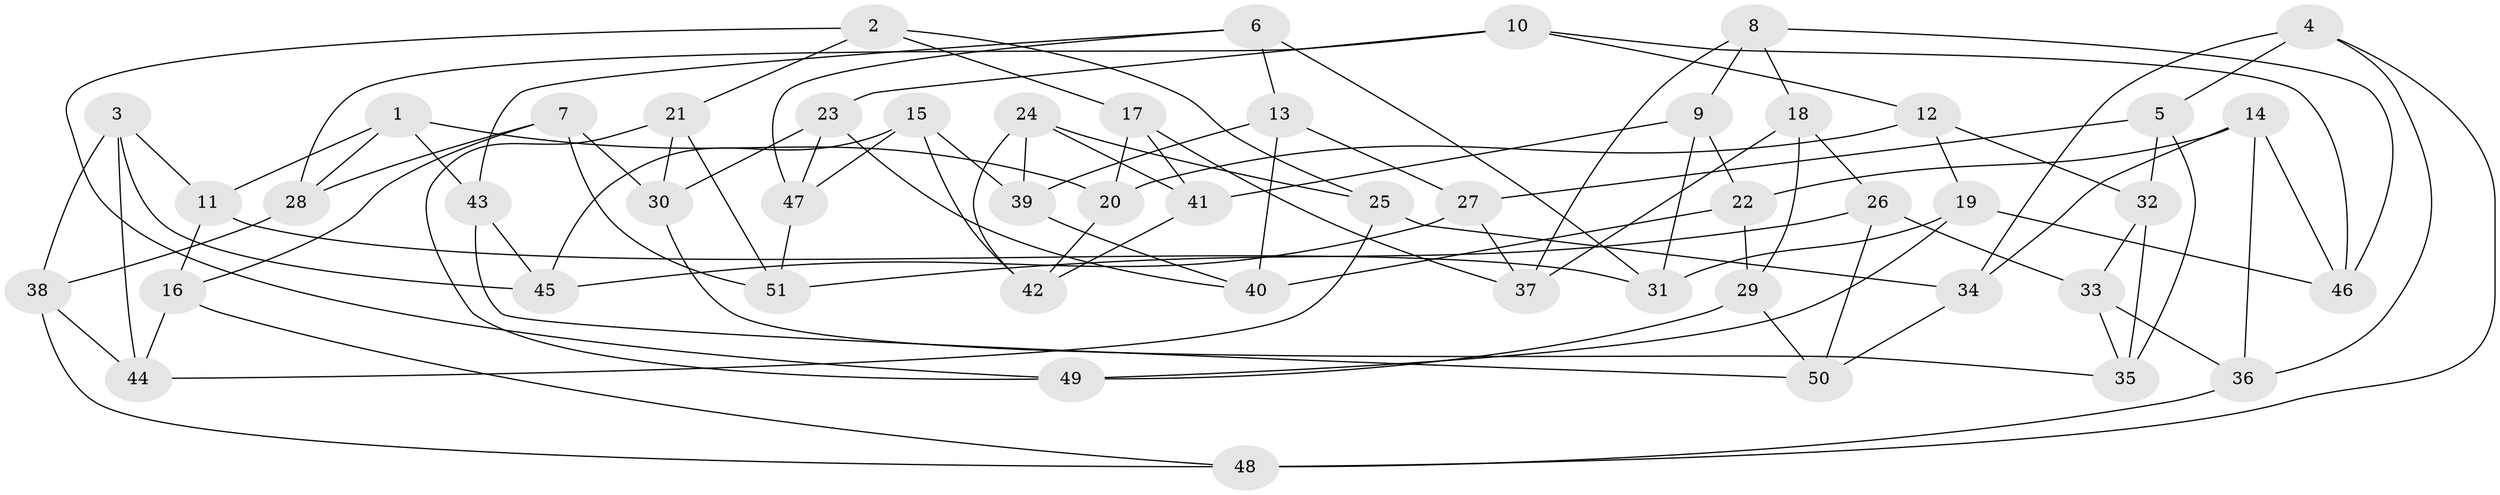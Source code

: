 // Generated by graph-tools (version 1.1) at 2025/38/03/09/25 02:38:11]
// undirected, 51 vertices, 102 edges
graph export_dot {
graph [start="1"]
  node [color=gray90,style=filled];
  1;
  2;
  3;
  4;
  5;
  6;
  7;
  8;
  9;
  10;
  11;
  12;
  13;
  14;
  15;
  16;
  17;
  18;
  19;
  20;
  21;
  22;
  23;
  24;
  25;
  26;
  27;
  28;
  29;
  30;
  31;
  32;
  33;
  34;
  35;
  36;
  37;
  38;
  39;
  40;
  41;
  42;
  43;
  44;
  45;
  46;
  47;
  48;
  49;
  50;
  51;
  1 -- 20;
  1 -- 43;
  1 -- 28;
  1 -- 11;
  2 -- 21;
  2 -- 25;
  2 -- 17;
  2 -- 49;
  3 -- 11;
  3 -- 44;
  3 -- 45;
  3 -- 38;
  4 -- 36;
  4 -- 5;
  4 -- 34;
  4 -- 48;
  5 -- 27;
  5 -- 35;
  5 -- 32;
  6 -- 43;
  6 -- 47;
  6 -- 31;
  6 -- 13;
  7 -- 30;
  7 -- 16;
  7 -- 51;
  7 -- 28;
  8 -- 18;
  8 -- 9;
  8 -- 37;
  8 -- 46;
  9 -- 31;
  9 -- 41;
  9 -- 22;
  10 -- 23;
  10 -- 46;
  10 -- 28;
  10 -- 12;
  11 -- 31;
  11 -- 16;
  12 -- 20;
  12 -- 19;
  12 -- 32;
  13 -- 39;
  13 -- 27;
  13 -- 40;
  14 -- 34;
  14 -- 46;
  14 -- 22;
  14 -- 36;
  15 -- 42;
  15 -- 47;
  15 -- 39;
  15 -- 45;
  16 -- 48;
  16 -- 44;
  17 -- 37;
  17 -- 41;
  17 -- 20;
  18 -- 26;
  18 -- 29;
  18 -- 37;
  19 -- 46;
  19 -- 31;
  19 -- 49;
  20 -- 42;
  21 -- 51;
  21 -- 49;
  21 -- 30;
  22 -- 40;
  22 -- 29;
  23 -- 47;
  23 -- 30;
  23 -- 40;
  24 -- 42;
  24 -- 41;
  24 -- 39;
  24 -- 25;
  25 -- 44;
  25 -- 34;
  26 -- 33;
  26 -- 51;
  26 -- 50;
  27 -- 45;
  27 -- 37;
  28 -- 38;
  29 -- 50;
  29 -- 49;
  30 -- 35;
  32 -- 33;
  32 -- 35;
  33 -- 35;
  33 -- 36;
  34 -- 50;
  36 -- 48;
  38 -- 48;
  38 -- 44;
  39 -- 40;
  41 -- 42;
  43 -- 50;
  43 -- 45;
  47 -- 51;
}
